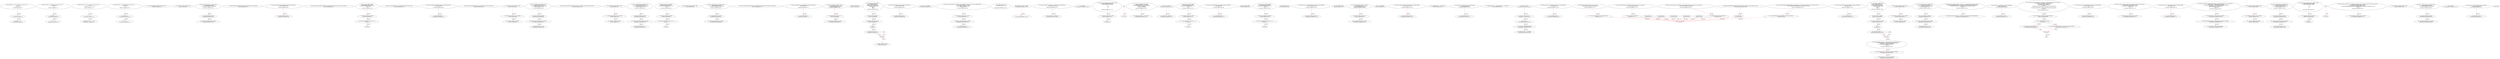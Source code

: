 digraph  {
13 [label="2_ function add(uint a, uint b) internal pure returns (uint c) {	 \n        c = a + b;\n        require(c >= a);\n    }\n13-function_definition-3-6", method="add(uint a,uint b)", type_label=function_definition];
31 [label="3_ c = a + b;\n31-expression_statement-4-4", method="add(uint a,uint b)", type_label=expression_statement];
37 [label="4_ require(c >= a);\n37-expression_statement-5-5", method="add(uint a,uint b)", type_label=expression_statement];
44 [label="6_ function sub(uint a, uint b) internal pure returns (uint c) {	 \n        require(b <= a);\n        c = a - b;\n    }\n44-function_definition-7-10", method="sub(uint a,uint b)", type_label=function_definition];
62 [label="7_ require(b <= a);\n62-expression_statement-8-8", method="sub(uint a,uint b)", type_label=expression_statement];
69 [label="8_ c = a - b;\n69-expression_statement-9-9", method="sub(uint a,uint b)", type_label=expression_statement];
75 [label="10_ function mul(uint a, uint b) internal pure returns (uint c) {	 \n        c = a * b;\n        require(a == 0 || c / a == b);\n    }\n75-function_definition-11-14", method="mul(uint a,uint b)", type_label=function_definition];
93 [label="11_ c = a * b;\n93-expression_statement-12-12", method="mul(uint a,uint b)", type_label=expression_statement];
99 [label="12_ require(a == 0 || c / a == b);\n99-expression_statement-13-13", method="mul(uint a,uint b)", type_label=expression_statement];
112 [label="14_ function div(uint a, uint b) internal pure returns (uint c) {	 \n        require(b > 0);\n        c = a / b;\n    }\n112-function_definition-15-18", method="div(uint a,uint b)", type_label=function_definition];
130 [label="15_ require(b > 0);\n130-expression_statement-16-16", method="div(uint a,uint b)", type_label=expression_statement];
137 [label="16_ c = a / b;\n137-expression_statement-17-17", method="div(uint a,uint b)", type_label=expression_statement];
146 [label="20_ function totalSupply() public view returns (uint);\n146-function_definition-21-21", method="totalSupply()", type_label=function_definition];
154 [label="21_ bool public payedOut_unchk9 = false;\n154-new_variable-22-22", method="", type_label=new_variable];
161 [label="22_ function withdrawLeftOver_unchk9() public {\n        require(payedOut_unchk9);\n        msg.sender.send(address(this).balance);\n    }\n161-function_definition-23-26", method="withdrawLeftOver_unchk9()", type_label=function_definition];
165 [label="23_ require(payedOut_unchk9);\n165-expression_statement-24-24", method="withdrawLeftOver_unchk9()", type_label=expression_statement];
170 [label="24_ msg.sender.send(address(this).balance);\n170-expression_statement-25-25", method="withdrawLeftOver_unchk9()", type_label=expression_statement];
183 [label="26_ function balanceOf(address tokenOwner) public view returns (uint balance);\n183-function_definition-27-27", method="balanceOf(address tokenOwner)", type_label=function_definition];
196 [label="27_ function callnotchecked_unchk25(address payable callee) public {\n    callee.call.value(1 ether);\n  }\n196-function_definition-28-30", method="callnotchecked_unchk25(address payable callee)", type_label=function_definition];
204 [label="28_ callee.call.value(1 ether);\n204-expression_statement-29-29", method="callnotchecked_unchk25(address payable callee)", type_label=expression_statement];
214 [label="30_ function allowance(address tokenOwner, address spender) public view returns (uint remaining);\n214-function_definition-31-31", method="allowance(address tokenOwner,address spender)", type_label=function_definition];
231 [label="31_ function bug_unchk19() public{\naddress payable addr_unchk19;\nif (!addr_unchk19.send (10 ether) || 1==1)\n	{revert();}\n}\n231-function_definition-32-36", method="bug_unchk19()", type_label=function_definition];
235 [label="32_ address payable addr_unchk19;\n235-new_variable-33-33", method="bug_unchk19()", type_label=new_variable];
240 [label="33_ if_!addr_unchk19.send (10 ether) || 1==1\n240-if-34-35", method="bug_unchk19()", type_label=if];
1929 [label="33_ end_if", method="bug_unchk19()", type_label=end_if];
256 [label="36_ function transfer(address to, uint tokens) public returns (bool success);\n256-function_definition-37-37", method="transfer(address to,uint tokens)", type_label=function_definition];
272 [label="37_ function unhandledsend_unchk26(address payable callee) public {\n    callee.send(5 ether);\n  }\n272-function_definition-38-40", method="unhandledsend_unchk26(address payable callee)", type_label=function_definition];
280 [label="38_ callee.send(5 ether);\n280-expression_statement-39-39", method="unhandledsend_unchk26(address payable callee)", type_label=expression_statement];
288 [label="40_ function approve(address spender, uint tokens) public returns (bool success);\n288-function_definition-41-41", method="approve(address spender,uint tokens)", type_label=function_definition];
304 [label="41_ bool public payedOut_unchk20 = false;\n304-new_variable-42-42", method="", type_label=new_variable];
311 [label="42_ address payable public winner_unchk20;\n311-new_variable-43-43", method="", type_label=new_variable];
316 [label="43_ uint public winAmount_unchk20;\n316-new_variable-44-44", method="", type_label=new_variable];
321 [label="44_ function sendToWinner_unchk20() public {\n        require(!payedOut_unchk20);\n        winner_unchk20.send(winAmount_unchk20);\n        payedOut_unchk20 = true;\n    }\n321-function_definition-45-49", method="sendToWinner_unchk20()", type_label=function_definition];
325 [label="45_ require(!payedOut_unchk20);\n325-expression_statement-46-46", method="sendToWinner_unchk20()", type_label=expression_statement];
331 [label="46_ winner_unchk20.send(winAmount_unchk20);\n331-expression_statement-47-47", method="sendToWinner_unchk20()", type_label=expression_statement];
338 [label="47_ payedOut_unchk20 = true;\n338-expression_statement-48-48", method="sendToWinner_unchk20()", type_label=expression_statement];
343 [label="49_ function transferFrom(address from, address to, uint tokens) public returns (bool success);\n343-function_definition-50-50", method="transferFrom(address from,address to,uint tokens)", type_label=function_definition];
363 [label="50_ bool public payedOut_unchk32 = false;\n363-new_variable-51-51", method="", type_label=new_variable];
370 [label="51_ address payable public winner_unchk32;\n370-new_variable-52-52", method="", type_label=new_variable];
375 [label="52_ uint public winAmount_unchk32;\n375-new_variable-53-53", method="", type_label=new_variable];
380 [label="53_ function sendToWinner_unchk32() public {\n        require(!payedOut_unchk32);\n        winner_unchk32.send(winAmount_unchk32);\n        payedOut_unchk32 = true;\n    }\n380-function_definition-54-58", method="sendToWinner_unchk32()", type_label=function_definition];
384 [label="54_ require(!payedOut_unchk32);\n384-expression_statement-55-55", method="sendToWinner_unchk32()", type_label=expression_statement];
390 [label="55_ winner_unchk32.send(winAmount_unchk32);\n390-expression_statement-56-56", method="sendToWinner_unchk32()", type_label=expression_statement];
397 [label="56_ payedOut_unchk32 = true;\n397-expression_statement-57-57", method="sendToWinner_unchk32()", type_label=expression_statement];
402 [label="58_ function bug_unchk31() public{\naddress payable addr_unchk31;\nif (!addr_unchk31.send (10 ether) || 1==1)\n	{revert();}\n}\n402-function_definition-59-63", method="bug_unchk31()", type_label=function_definition];
406 [label="59_ address payable addr_unchk31;\n406-new_variable-60-60", method="bug_unchk31()", type_label=new_variable];
411 [label="60_ if_!addr_unchk31.send (10 ether) || 1==1\n411-if-61-62", method="bug_unchk31()", type_label=if];
2100 [label="60_ end_if", method="bug_unchk31()", type_label=end_if];
441 [label="64_ bool public payedOut_unchk45 = false;\n441-new_variable-65-65", method="", type_label=new_variable];
448 [label="65_ function withdrawLeftOver_unchk45() public {\n        require(payedOut_unchk45);\n        msg.sender.send(address(this).balance);\n    }\n448-function_definition-66-69", method="withdrawLeftOver_unchk45()", type_label=function_definition];
452 [label="66_ require(payedOut_unchk45);\n452-expression_statement-67-67", method="withdrawLeftOver_unchk45()", type_label=expression_statement];
457 [label="67_ msg.sender.send(address(this).balance);\n457-expression_statement-68-68", method="withdrawLeftOver_unchk45()", type_label=expression_statement];
487 [label="72_ function receiveApproval(address from, uint256 tokens, address token, bytes memory data) public;\n487-function_definition-73-73", method="receiveApproval(address from,uint256 tokens,address token,bytes memory data)", type_label=function_definition];
506 [label="73_ function unhandledsend_unchk38(address payable callee) public {\n    callee.send(5 ether);\n  }\n506-function_definition-74-76", method="unhandledsend_unchk38(address payable callee)", type_label=function_definition];
514 [label="74_ callee.send(5 ether);\n514-expression_statement-75-75", method="unhandledsend_unchk38(address payable callee)", type_label=expression_statement];
525 [label="78_ function withdrawBal_unchk41 () public{\n	uint64 Balances_unchk41 = 0;\n	msg.sender.send(Balances_unchk41);}\n525-function_definition-79-81", method="withdrawBal_unchk41()", type_label=function_definition];
529 [label="79_ uint64 Balances_unchk41 = 0;\n529-new_variable-80-80", method="withdrawBal_unchk41()", type_label=new_variable];
535 [label="80_ msg.sender.send(Balances_unchk41);\n535-expression_statement-81-81", method="withdrawBal_unchk41()", type_label=expression_statement];
544 [label="81_ address public owner;\n544-new_variable-82-82", method="", type_label=new_variable];
549 [label="82_ function bug_unchk42() public{\nuint receivers_unchk42;\naddress payable addr_unchk42;\nif (!addr_unchk42.send(42 ether))\n	{receivers_unchk42 +=1;}\nelse\n	{revert();}\n}\n549-function_definition-83-90", method="bug_unchk42()", type_label=function_definition];
553 [label="83_ uint receivers_unchk42;\n553-new_variable-84-84", method="bug_unchk42()", type_label=new_variable];
558 [label="84_ address payable addr_unchk42;\n558-new_variable-85-85", method="bug_unchk42()", type_label=new_variable];
563 [label="85_ if\n563-if-86-89", method="bug_unchk42()", type_label=if];
2252 [label="85_ end_if", method="bug_unchk42()", type_label=end_if];
573 [label="86_ receivers_unchk42 +=1;\n573-expression_statement-87-87", method="bug_unchk42()", type_label=expression_statement];
580 [label="90_ address public newOwner;\n580-new_variable-91-91", method="", type_label=new_variable];
585 [label="91_ function callnotchecked_unchk13(address callee) public {\n    callee.call.value(1 ether);\n  }\n585-function_definition-92-94", method="callnotchecked_unchk13(address callee)", type_label=function_definition];
593 [label="92_ callee.call.value(1 ether);\n593-expression_statement-93-93", method="callnotchecked_unchk13(address callee)", type_label=expression_statement];
615 [label="96_ owner = msg.sender;\n615-expression_statement-97-97", method="", type_label=expression_statement];
621 [label="98_ function cash_unchk46(uint roundIndex, uint subpotIndex, address payable winner_unchk46) public{\n        uint64 subpot_unchk46 = 3 ether;\n        winner_unchk46.send(subpot_unchk46);   \n        subpot_unchk46= 0;\n}\n621-function_definition-99-103", method="cash_unchk46(uint roundIndex,uint subpotIndex,address payable winner_unchk46)", type_label=function_definition];
637 [label="99_ uint64 subpot_unchk46 = 3 ether;\n637-new_variable-100-100", method="cash_unchk46(uint roundIndex,uint subpotIndex,address payable winner_unchk46)", type_label=new_variable];
644 [label="100_ winner_unchk46.send(subpot_unchk46);\n644-expression_statement-101-101", method="cash_unchk46(uint roundIndex,uint subpotIndex,address payable winner_unchk46)", type_label=expression_statement];
651 [label="101_ subpot_unchk46= 0;\n651-expression_statement-102-102", method="cash_unchk46(uint roundIndex,uint subpotIndex,address payable winner_unchk46)", type_label=expression_statement];
655 [label="103_ modifier onlyOwner {\n        require(msg.sender == owner);\n        _;\n    }\n655-expression_statement-104-107", method="", type_label=expression_statement];
658 [label="104_ require(msg.sender == owner);\n658-expression_statement-105-105", method="", type_label=expression_statement];
667 [label="105_ _;\n667-expression_statement-106-106", method="", type_label=expression_statement];
669 [label="107_ function transferOwnership(address _newOwner) public onlyOwner {\n        newOwner = _newOwner;\n    }\n669-function_definition-108-110", method="transferOwnership(address _newOwner)", type_label=function_definition];
676 [label="107_ onlyOwner\n676-expression_statement-108-108", method="transferOwnership(address _newOwner)", type_label=expression_statement];
679 [label="108_ newOwner = _newOwner;\n679-expression_statement-109-109", method="transferOwnership(address _newOwner)", type_label=expression_statement];
683 [label="110_ function UncheckedExternalCall_unchk4 () public\n{  address payable addr_unchk4;\n   if (! addr_unchk4.send (42 ether))  \n      { \n      }\n	else\n      { \n      }\n}\n683-function_definition-111-119", method="UncheckedExternalCall_unchk4()", type_label=function_definition];
687 [label="111_ address payable addr_unchk4;\n687-new_variable-112-112", method="UncheckedExternalCall_unchk4()", type_label=new_variable];
692 [label="112_ if\n692-if-113-118", method="UncheckedExternalCall_unchk4()", type_label=if];
2381 [label="112_ end_if", method="UncheckedExternalCall_unchk4()", type_label=end_if];
703 [label="119_ function acceptOwnership() public {\n        require(msg.sender == newOwner);\n        emit OwnershipTransferred(owner, newOwner);	 \n        owner = newOwner;\n        newOwner = address(0);\n    }\n703-function_definition-120-125", method="acceptOwnership()", type_label=function_definition];
707 [label="120_ require(msg.sender == newOwner);\n707-expression_statement-121-121", method="acceptOwnership()", type_label=expression_statement];
722 [label="122_ owner = newOwner;\n722-expression_statement-123-123", method="acceptOwnership()", type_label=expression_statement];
726 [label="123_ newOwner = address(0);\n726-expression_statement-124-124", method="acceptOwnership()", type_label=expression_statement];
732 [label="125_ function bug_unchk7() public{\naddress payable addr_unchk7;\nif (!addr_unchk7.send (10 ether) || 1==1)\n	{revert();}\n}\n732-function_definition-126-130", method="bug_unchk7()", type_label=function_definition];
736 [label="126_ address payable addr_unchk7;\n736-new_variable-127-127", method="bug_unchk7()", type_label=new_variable];
741 [label="127_ if_!addr_unchk7.send (10 ether) || 1==1\n741-if-128-129", method="bug_unchk7()", type_label=if];
2430 [label="127_ end_if", method="bug_unchk7()", type_label=end_if];
771 [label="133_ function unhandledsend_unchk2(address payable callee) public {\n    callee.send(5 ether);\n  }\n771-function_definition-134-136", method="unhandledsend_unchk2(address payable callee)", type_label=function_definition];
779 [label="134_ callee.send(5 ether);\n779-expression_statement-135-135", method="unhandledsend_unchk2(address payable callee)", type_label=expression_statement];
787 [label="136_ string public symbol;\n787-new_variable-137-137", method="", type_label=new_variable];
792 [label="137_ function bug_unchk43() public{\naddress payable addr_unchk43;\nif (!addr_unchk43.send (10 ether) || 1==1)\n	{revert();}\n}\n792-function_definition-138-142", method="bug_unchk43()", type_label=function_definition];
796 [label="138_ address payable addr_unchk43;\n796-new_variable-139-139", method="bug_unchk43()", type_label=new_variable];
801 [label="139_ if_!addr_unchk43.send (10 ether) || 1==1\n801-if-140-141", method="bug_unchk43()", type_label=if];
2490 [label="139_ end_if", method="bug_unchk43()", type_label=end_if];
817 [label="142_ string public  name;\n817-new_variable-143-143", method="", type_label=new_variable];
822 [label="143_ function my_func_uncheck48(address payable dst) public payable{\n        dst.call.value(msg.value)(\"\");\n    }\n822-function_definition-144-146", method="my_func_uncheck48(address payable dst)", type_label=function_definition];
831 [label="144_ dst.call.value(msg.value)(\"\");\n831-expression_statement-145-145", method="my_func_uncheck48(address payable dst)", type_label=expression_statement];
846 [label="146_ uint8 public decimals;\n846-new_variable-147-147", method="", type_label=new_variable];
851 [label="147_ function withdrawBal_unchk17 () public{\n	uint64 Balances_unchk17 = 0;\n	msg.sender.send(Balances_unchk17);}\n851-function_definition-148-150", method="withdrawBal_unchk17()", type_label=function_definition];
855 [label="148_ uint64 Balances_unchk17 = 0;\n855-new_variable-149-149", method="withdrawBal_unchk17()", type_label=new_variable];
861 [label="149_ msg.sender.send(Balances_unchk17);\n861-expression_statement-150-150", method="withdrawBal_unchk17()", type_label=expression_statement];
870 [label="150_ uint _totalSupply;\n870-new_variable-151-151", method="", type_label=new_variable];
874 [label="151_ function callnotchecked_unchk37(address payable callee) public {\n    callee.call.value(1 ether);\n  }\n874-function_definition-152-154", method="callnotchecked_unchk37(address payable callee)", type_label=function_definition];
882 [label="152_ callee.call.value(1 ether);\n882-expression_statement-153-153", method="callnotchecked_unchk37(address payable callee)", type_label=expression_statement];
892 [label="154_ mapping(address => uint) balances;\n892-new_variable-155-155", method="", type_label=new_variable];
898 [label="155_ function bug_unchk3(address payable addr) public\n      {addr.send (42 ether); }\n898-function_definition-156-157", method="bug_unchk3(address payable addr)", type_label=function_definition];
906 [label="156_ addr.send (42 ether);\n906-expression_statement-157-157", method="bug_unchk3(address payable addr)", type_label=expression_statement];
914 [label="157_ mapping(address => mapping(address => uint)) allowed;\n914-new_variable-158-158", method="", type_label=new_variable];
924 [label="159_ symbol = \"XQC\";\n924-expression_statement-160-160", method="", type_label=expression_statement];
929 [label="160_ name = \"Quras Token\";\n929-expression_statement-161-161", method="", type_label=expression_statement];
934 [label="161_ decimals = 8;\n934-expression_statement-162-162", method="", type_label=expression_statement];
938 [label="162_ _totalSupply = 88888888800000000;\n938-expression_statement-163-163", method="", type_label=expression_statement];
942 [label="163_ balances[owner] = _totalSupply;\n942-expression_statement-164-164", method="", type_label=expression_statement];
958 [label="166_ function my_func_unchk23(address payable dst) public payable{\n        dst.send(msg.value);\n    }\n958-function_definition-167-169", method="my_func_unchk23(address payable dst)", type_label=function_definition];
967 [label="167_ dst.send(msg.value);\n967-expression_statement-168-168", method="my_func_unchk23(address payable dst)", type_label=expression_statement];
976 [label="169_ function totalSupply() public view returns (uint) {		 \n        return _totalSupply.sub(balances[address(0)]);\n    }\n976-function_definition-170-172", method="totalSupply()", type_label=function_definition];
985 [label="170_ return _totalSupply.sub(balances[address(0)]);\n985-return-171-171", method="totalSupply()", type_label=return];
996 [label="172_ function unhandledsend_unchk14(address payable callee) public {\n    callee.send(5 ether);\n  }\n996-function_definition-173-175", method="unhandledsend_unchk14(address payable callee)", type_label=function_definition];
1004 [label="173_ callee.send(5 ether);\n1004-expression_statement-174-174", method="unhandledsend_unchk14(address payable callee)", type_label=expression_statement];
1012 [label="175_ function balanceOf(address tokenOwner) public view returns (uint balance) {		 \n        return balances[tokenOwner];\n    }\n1012-function_definition-176-178", method="balanceOf(address tokenOwner)", type_label=function_definition];
1026 [label="176_ return balances[tokenOwner];\n1026-return-177-177", method="balanceOf(address tokenOwner)", type_label=return];
1030 [label="178_ function bug_unchk30() public{\nuint receivers_unchk30;\naddress payable addr_unchk30;\nif (!addr_unchk30.send(42 ether))\n	{receivers_unchk30 +=1;}\nelse\n	{revert();}\n}\n1030-function_definition-179-186", method="bug_unchk30()", type_label=function_definition];
1034 [label="179_ uint receivers_unchk30;\n1034-new_variable-180-180", method="bug_unchk30()", type_label=new_variable];
1039 [label="180_ address payable addr_unchk30;\n1039-new_variable-181-181", method="bug_unchk30()", type_label=new_variable];
1044 [label="181_ if\n1044-if-182-185", method="bug_unchk30()", type_label=if];
2733 [label="181_ end_if", method="bug_unchk30()", type_label=end_if];
1054 [label="182_ receivers_unchk30 +=1;\n1054-expression_statement-183-183", method="bug_unchk30()", type_label=expression_statement];
1061 [label="186_ function transfer(address to, uint tokens) public returns (bool success) {\n        balances[msg.sender] = balances[msg.sender].sub(tokens);\n        balances[to] = balances[to].add(tokens);\n        emit Transfer(msg.sender, to, tokens);		 \n        return true;\n    }\n1061-function_definition-187-192", method="transfer(address to,uint tokens)", type_label=function_definition];
1078 [label="187_ balances[msg.sender] = balances[msg.sender].sub(tokens);\n1078-expression_statement-188-188", method="transfer(address to,uint tokens)", type_label=expression_statement];
1095 [label="188_ balances[to] = balances[to].add(tokens);\n1095-expression_statement-189-189", method="transfer(address to,uint tokens)", type_label=expression_statement];
1118 [label="190_ return true;\n1118-return-191-191", method="transfer(address to,uint tokens)", type_label=return];
1121 [label="192_ bool public payedOut_unchk8 = false;\n1121-new_variable-193-193", method="", type_label=new_variable];
1128 [label="193_ address payable public winner_unchk8;\n1128-new_variable-194-194", method="", type_label=new_variable];
1133 [label="194_ uint public winAmount_unchk8;\n1133-new_variable-195-195", method="", type_label=new_variable];
1138 [label="195_ function sendToWinner_unchk8() public {\n        require(!payedOut_unchk8);\n        winner_unchk8.send(winAmount_unchk8);\n        payedOut_unchk8 = true;\n    }\n1138-function_definition-196-200", method="sendToWinner_unchk8()", type_label=function_definition];
1142 [label="196_ require(!payedOut_unchk8);\n1142-expression_statement-197-197", method="sendToWinner_unchk8()", type_label=expression_statement];
1148 [label="197_ winner_unchk8.send(winAmount_unchk8);\n1148-expression_statement-198-198", method="sendToWinner_unchk8()", type_label=expression_statement];
1155 [label="198_ payedOut_unchk8 = true;\n1155-expression_statement-199-199", method="sendToWinner_unchk8()", type_label=expression_statement];
1160 [label="200_ function increaseApproval(address _spender, uint _addedValue) public returns (bool) {\n        allowed[msg.sender][_spender] = allowed[msg.sender][_spender].add(_addedValue);\n        emit Approval(msg.sender, _spender, allowed[msg.sender][_spender]);\n        return true;\n    }\n1160-function_definition-201-205", method="increaseApproval(address _spender,uint _addedValue)", type_label=function_definition];
1176 [label="201_ allowed[msg.sender][_spender] = allowed[msg.sender][_spender].add(_addedValue);\n1176-expression_statement-202-202", method="increaseApproval(address _spender,uint _addedValue)", type_label=expression_statement];
1213 [label="203_ return true;\n1213-return-204-204", method="increaseApproval(address _spender,uint _addedValue)", type_label=return];
1216 [label="205_ function bug_unchk39(address payable addr) public\n      {addr.send (4 ether); }\n1216-function_definition-206-207", method="bug_unchk39(address payable addr)", type_label=function_definition];
1224 [label="206_ addr.send (4 ether);\n1224-expression_statement-207-207", method="bug_unchk39(address payable addr)", type_label=expression_statement];
1232 [label="207_ function decreaseApproval(address _spender, uint _subtractedValue) public returns (bool) {\n        uint oldValue = allowed[msg.sender][_spender];\n        if (_subtractedValue > oldValue) {\n            allowed[msg.sender][_spender] = 0;\n        } else {\n            allowed[msg.sender][_spender] = oldValue.sub(_subtractedValue);\n        }\n        emit Approval(msg.sender, _spender, allowed[msg.sender][_spender]);\n        return true;\n    }\n1232-function_definition-208-217", method="decreaseApproval(address _spender,uint _subtractedValue)", type_label=function_definition];
1248 [label="208_ uint oldValue = allowed[msg.sender][_spender];\n1248-new_variable-209-209", method="decreaseApproval(address _spender,uint _subtractedValue)", type_label=new_variable];
1260 [label="209_ if__subtractedValue > oldValue\n1260-if-210-214", method="decreaseApproval(address _spender,uint _subtractedValue)", type_label=if];
2949 [label="209_ end_if", method="decreaseApproval(address _spender,uint _subtractedValue)", type_label=end_if];
1265 [label="210_ allowed[msg.sender][_spender] = 0;\n1265-expression_statement-211-211", method="decreaseApproval(address _spender,uint _subtractedValue)", type_label=expression_statement];
1276 [label="212_ allowed[msg.sender][_spender] = oldValue.sub(_subtractedValue);\n1276-expression_statement-213-213", method="decreaseApproval(address _spender,uint _subtractedValue)", type_label=expression_statement];
1307 [label="215_ return true;\n1307-return-216-216", method="decreaseApproval(address _spender,uint _subtractedValue)", type_label=return];
1310 [label="217_ function my_func_uncheck36(address payable dst) public payable{\n        dst.call.value(msg.value)(\"\");\n    }\n1310-function_definition-218-220", method="my_func_uncheck36(address payable dst)", type_label=function_definition];
1319 [label="218_ dst.call.value(msg.value)(\"\");\n1319-expression_statement-219-219", method="my_func_uncheck36(address payable dst)", type_label=expression_statement];
1334 [label="220_ function approve(address spender, uint tokens) public returns (bool success) {\n        allowed[msg.sender][spender] = tokens;\n        emit Approval(msg.sender, spender, tokens);		 \n        return true;\n    }\n1334-function_definition-221-225", method="approve(address spender,uint tokens)", type_label=function_definition];
1351 [label="221_ allowed[msg.sender][spender] = tokens;\n1351-expression_statement-222-222", method="approve(address spender,uint tokens)", type_label=expression_statement];
1371 [label="223_ return true;\n1371-return-224-224", method="approve(address spender,uint tokens)", type_label=return];
1374 [label="225_ function my_func_unchk35(address payable dst) public payable{\n        dst.send(msg.value);\n    }\n1374-function_definition-226-228", method="my_func_unchk35(address payable dst)", type_label=function_definition];
1383 [label="226_ dst.send(msg.value);\n1383-expression_statement-227-227", method="my_func_unchk35(address payable dst)", type_label=expression_statement];
1392 [label="228_ function transferFrom(address from, address to, uint tokens) public returns (bool success) {\n        balances[from] = balances[from].sub(tokens);\n        allowed[from][msg.sender] = allowed[from][msg.sender].sub(tokens);\n        balances[to] = balances[to].add(tokens);\n        emit Transfer(from, to, tokens);		 \n        return true;\n    }\n1392-function_definition-229-235", method="transferFrom(address from,address to,uint tokens)", type_label=function_definition];
1413 [label="229_ balances[from] = balances[from].sub(tokens);\n1413-expression_statement-230-230", method="transferFrom(address from,address to,uint tokens)", type_label=expression_statement];
1426 [label="230_ allowed[from][msg.sender] = allowed[from][msg.sender].sub(tokens);\n1426-expression_statement-231-231", method="transferFrom(address from,address to,uint tokens)", type_label=expression_statement];
1447 [label="231_ balances[to] = balances[to].add(tokens);\n1447-expression_statement-232-232", method="transferFrom(address from,address to,uint tokens)", type_label=expression_statement];
1468 [label="233_ return true;\n1468-return-234-234", method="transferFrom(address from,address to,uint tokens)", type_label=return];
1471 [label="235_ bool public payedOut_unchk44 = false;\n1471-new_variable-236-236", method="", type_label=new_variable];
1478 [label="236_ address payable public winner_unchk44;\n1478-new_variable-237-237", method="", type_label=new_variable];
1483 [label="237_ uint public winAmount_unchk44;\n1483-new_variable-238-238", method="", type_label=new_variable];
1488 [label="238_ function sendToWinner_unchk44() public {\n        require(!payedOut_unchk44);\n        winner_unchk44.send(winAmount_unchk44);\n        payedOut_unchk44 = true;\n    }\n1488-function_definition-239-243", method="sendToWinner_unchk44()", type_label=function_definition];
1492 [label="239_ require(!payedOut_unchk44);\n1492-expression_statement-240-240", method="sendToWinner_unchk44()", type_label=expression_statement];
1498 [label="240_ winner_unchk44.send(winAmount_unchk44);\n1498-expression_statement-241-241", method="sendToWinner_unchk44()", type_label=expression_statement];
1505 [label="241_ payedOut_unchk44 = true;\n1505-expression_statement-242-242", method="sendToWinner_unchk44()", type_label=expression_statement];
1510 [label="243_ function allowance(address tokenOwner, address spender) public view returns (uint remaining) {		 \n        return allowed[tokenOwner][spender];\n    }\n1510-function_definition-244-246", method="allowance(address tokenOwner,address spender)", type_label=function_definition];
1528 [label="244_ return allowed[tokenOwner][spender];\n1528-return-245-245", method="allowance(address tokenOwner,address spender)", type_label=return];
1534 [label="246_ function UncheckedExternalCall_unchk40 () public\n{  address payable addr_unchk40;\n   if (! addr_unchk40.send (2 ether))  \n      { \n      }\n	else\n      { \n      }\n}\n1534-function_definition-247-255", method="UncheckedExternalCall_unchk40()", type_label=function_definition];
1538 [label="247_ address payable addr_unchk40;\n1538-new_variable-248-248", method="UncheckedExternalCall_unchk40()", type_label=new_variable];
1543 [label="248_ if\n1543-if-249-254", method="UncheckedExternalCall_unchk40()", type_label=if];
3232 [label="248_ end_if", method="UncheckedExternalCall_unchk40()", type_label=end_if];
1554 [label="255_ function approveAndCall(address spender, uint tokens, bytes memory data) public returns (bool success) {\n        allowed[msg.sender][spender] = tokens;\n        emit Approval(msg.sender, spender, tokens);		 \n        ApproveAndCallFallBack(spender).receiveApproval(msg.sender, tokens, address(this), data);\n        return true;\n    }\n1554-function_definition-256-261", method="approveAndCall(address spender,uint tokens,bytes memory data)", type_label=function_definition];
1575 [label="256_ allowed[msg.sender][spender] = tokens;\n1575-expression_statement-257-257", method="approveAndCall(address spender,uint tokens,bytes memory data)", type_label=expression_statement];
1595 [label="258_ ApproveAndCallFallBack(spender).receiveApproval(msg.sender, tokens, address(this), data);\n1595-expression_statement-259-259", method="approveAndCall(address spender,uint tokens,bytes memory data)", type_label=expression_statement];
1615 [label="259_ return true;\n1615-return-260-260", method="approveAndCall(address spender,uint tokens,bytes memory data)", type_label=return];
1618 [label="261_ bool public payedOut_unchk33 = false;\n1618-new_variable-262-262", method="", type_label=new_variable];
1625 [label="262_ function withdrawLeftOver_unchk33() public {\n        require(payedOut_unchk33);\n        msg.sender.send(address(this).balance);\n    }\n1625-function_definition-263-266", method="withdrawLeftOver_unchk33()", type_label=function_definition];
1629 [label="263_ require(payedOut_unchk33);\n1629-expression_statement-264-264", method="withdrawLeftOver_unchk33()", type_label=expression_statement];
1634 [label="264_ msg.sender.send(address(this).balance);\n1634-expression_statement-265-265", method="withdrawLeftOver_unchk33()", type_label=expression_statement];
1647 [label="266_ function transferAnyERC20Token(address tokenAddress, uint tokens) public onlyOwner returns (bool success) {\n        return ERC20Interface(tokenAddress).transfer(owner, tokens);\n    }\n1647-function_definition-267-269", method="transferAnyERC20Token(address tokenAddress,uint tokens)", type_label=function_definition];
1658 [label="266_ onlyOwner\n1658-expression_statement-267-267", method="transferAnyERC20Token(address tokenAddress,uint tokens)", type_label=expression_statement];
1666 [label="267_ return ERC20Interface(tokenAddress).transfer(owner, tokens);\n1666-return-268-268", method="transferAnyERC20Token(address tokenAddress,uint tokens)", type_label=return];
1678 [label="269_ function bug_unchk27(address payable addr) public\n      {addr.send (42 ether); }\n1678-function_definition-270-271", method="bug_unchk27(address payable addr)", type_label=function_definition];
1686 [label="270_ addr.send (42 ether);\n1686-expression_statement-271-271", method="bug_unchk27(address payable addr)", type_label=expression_statement];
1 [label="0_ start_node", method="", type_label=start];
2 [label="0_ exit_node", method="", type_label=exit];
578;
702;
1059;
1291;
1553;
13 -> 31  [color=red, controlflow_type=next_line, edge_type=CFG_edge, key=0, label=next_line];
31 -> 37  [color=red, controlflow_type=next_line, edge_type=CFG_edge, key=0, label=next_line];
44 -> 62  [color=red, controlflow_type=next_line, edge_type=CFG_edge, key=0, label=next_line];
62 -> 69  [color=red, controlflow_type=next_line, edge_type=CFG_edge, key=0, label=next_line];
75 -> 93  [color=red, controlflow_type=next_line, edge_type=CFG_edge, key=0, label=next_line];
93 -> 99  [color=red, controlflow_type=next_line, edge_type=CFG_edge, key=0, label=next_line];
112 -> 130  [color=red, controlflow_type=next_line, edge_type=CFG_edge, key=0, label=next_line];
130 -> 137  [color=red, controlflow_type=next_line, edge_type=CFG_edge, key=0, label=next_line];
161 -> 165  [color=red, controlflow_type=next_line, edge_type=CFG_edge, key=0, label=next_line];
165 -> 170  [color=red, controlflow_type=next_line, edge_type=CFG_edge, key=0, label=next_line];
196 -> 204  [color=red, controlflow_type=next_line, edge_type=CFG_edge, key=0, label=next_line];
231 -> 235  [color=red, controlflow_type=next_line, edge_type=CFG_edge, key=0, label=next_line];
235 -> 240  [color=red, controlflow_type=next_line, edge_type=CFG_edge, key=0, label=next_line];
240 -> 1929  [color=red, controlflow_type=neg_next, edge_type=CFG_edge, key=0, label=neg_next];
272 -> 280  [color=red, controlflow_type=next_line, edge_type=CFG_edge, key=0, label=next_line];
304 -> 311  [color=red, controlflow_type=next_line, edge_type=CFG_edge, key=0, label=next_line];
311 -> 316  [color=red, controlflow_type=next_line, edge_type=CFG_edge, key=0, label=next_line];
321 -> 325  [color=red, controlflow_type=next_line, edge_type=CFG_edge, key=0, label=next_line];
325 -> 331  [color=red, controlflow_type=next_line, edge_type=CFG_edge, key=0, label=next_line];
331 -> 338  [color=red, controlflow_type=next_line, edge_type=CFG_edge, key=0, label=next_line];
363 -> 370  [color=red, controlflow_type=next_line, edge_type=CFG_edge, key=0, label=next_line];
370 -> 375  [color=red, controlflow_type=next_line, edge_type=CFG_edge, key=0, label=next_line];
380 -> 384  [color=red, controlflow_type=next_line, edge_type=CFG_edge, key=0, label=next_line];
384 -> 390  [color=red, controlflow_type=next_line, edge_type=CFG_edge, key=0, label=next_line];
390 -> 397  [color=red, controlflow_type=next_line, edge_type=CFG_edge, key=0, label=next_line];
402 -> 406  [color=red, controlflow_type=next_line, edge_type=CFG_edge, key=0, label=next_line];
406 -> 411  [color=red, controlflow_type=next_line, edge_type=CFG_edge, key=0, label=next_line];
411 -> 2100  [color=red, controlflow_type=neg_next, edge_type=CFG_edge, key=0, label=neg_next];
448 -> 452  [color=red, controlflow_type=next_line, edge_type=CFG_edge, key=0, label=next_line];
452 -> 457  [color=red, controlflow_type=next_line, edge_type=CFG_edge, key=0, label=next_line];
506 -> 514  [color=red, controlflow_type=next_line, edge_type=CFG_edge, key=0, label=next_line];
525 -> 529  [color=red, controlflow_type=next_line, edge_type=CFG_edge, key=0, label=next_line];
529 -> 535  [color=red, controlflow_type=next_line, edge_type=CFG_edge, key=0, label=next_line];
549 -> 553  [color=red, controlflow_type=next_line, edge_type=CFG_edge, key=0, label=next_line];
553 -> 558  [color=red, controlflow_type=next_line, edge_type=CFG_edge, key=0, label=next_line];
558 -> 563  [color=red, controlflow_type=next_line, edge_type=CFG_edge, key=0, label=next_line];
563 -> 573  [color=red, controlflow_type=pos_next, edge_type=CFG_edge, key=0, label=pos_next];
2252 -> 580  [color=red, controlflow_type=next_line, edge_type=CFG_edge, key=0, label=next_line];
573 -> 2252  [color=red, controlflow_type=end_if, edge_type=CFG_edge, key=0, label=end_if];
585 -> 593  [color=red, controlflow_type=next_line, edge_type=CFG_edge, key=0, label=next_line];
621 -> 637  [color=red, controlflow_type=next_line, edge_type=CFG_edge, key=0, label=next_line];
637 -> 644  [color=red, controlflow_type=next_line, edge_type=CFG_edge, key=0, label=next_line];
644 -> 651  [color=red, controlflow_type=next_line, edge_type=CFG_edge, key=0, label=next_line];
658 -> 667  [color=red, controlflow_type=next_line, edge_type=CFG_edge, key=0, label=next_line];
669 -> 679  [color=red, controlflow_type=next_line, edge_type=CFG_edge, key=0, label=next_line];
683 -> 687  [color=red, controlflow_type=next_line, edge_type=CFG_edge, key=0, label=next_line];
687 -> 692  [color=red, controlflow_type=next_line, edge_type=CFG_edge, key=0, label=next_line];
703 -> 707  [color=red, controlflow_type=next_line, edge_type=CFG_edge, key=0, label=next_line];
722 -> 726  [color=red, controlflow_type=next_line, edge_type=CFG_edge, key=0, label=next_line];
732 -> 736  [color=red, controlflow_type=next_line, edge_type=CFG_edge, key=0, label=next_line];
736 -> 741  [color=red, controlflow_type=next_line, edge_type=CFG_edge, key=0, label=next_line];
741 -> 2430  [color=red, controlflow_type=neg_next, edge_type=CFG_edge, key=0, label=neg_next];
771 -> 779  [color=red, controlflow_type=next_line, edge_type=CFG_edge, key=0, label=next_line];
792 -> 796  [color=red, controlflow_type=next_line, edge_type=CFG_edge, key=0, label=next_line];
796 -> 801  [color=red, controlflow_type=next_line, edge_type=CFG_edge, key=0, label=next_line];
801 -> 2490  [color=red, controlflow_type=neg_next, edge_type=CFG_edge, key=0, label=neg_next];
822 -> 831  [color=red, controlflow_type=next_line, edge_type=CFG_edge, key=0, label=next_line];
851 -> 855  [color=red, controlflow_type=next_line, edge_type=CFG_edge, key=0, label=next_line];
855 -> 861  [color=red, controlflow_type=next_line, edge_type=CFG_edge, key=0, label=next_line];
874 -> 882  [color=red, controlflow_type=next_line, edge_type=CFG_edge, key=0, label=next_line];
898 -> 906  [color=red, controlflow_type=next_line, edge_type=CFG_edge, key=0, label=next_line];
924 -> 929  [color=red, controlflow_type=next_line, edge_type=CFG_edge, key=0, label=next_line];
929 -> 934  [color=red, controlflow_type=next_line, edge_type=CFG_edge, key=0, label=next_line];
934 -> 938  [color=red, controlflow_type=next_line, edge_type=CFG_edge, key=0, label=next_line];
938 -> 942  [color=red, controlflow_type=next_line, edge_type=CFG_edge, key=0, label=next_line];
958 -> 967  [color=red, controlflow_type=next_line, edge_type=CFG_edge, key=0, label=next_line];
976 -> 985  [color=red, controlflow_type=next_line, edge_type=CFG_edge, key=0, label=next_line];
985 -> 2  [color=red, controlflow_type=return_exit, edge_type=CFG_edge, key=0, label=return_exit];
996 -> 1004  [color=red, controlflow_type=next_line, edge_type=CFG_edge, key=0, label=next_line];
1012 -> 1026  [color=red, controlflow_type=next_line, edge_type=CFG_edge, key=0, label=next_line];
1026 -> 2  [color=red, controlflow_type=return_exit, edge_type=CFG_edge, key=0, label=return_exit];
1030 -> 1034  [color=red, controlflow_type=next_line, edge_type=CFG_edge, key=0, label=next_line];
1034 -> 1039  [color=red, controlflow_type=next_line, edge_type=CFG_edge, key=0, label=next_line];
1039 -> 1044  [color=red, controlflow_type=next_line, edge_type=CFG_edge, key=0, label=next_line];
1044 -> 1054  [color=red, controlflow_type=pos_next, edge_type=CFG_edge, key=0, label=pos_next];
2733 -> 1061  [color=red, controlflow_type=next_line, edge_type=CFG_edge, key=0, label=next_line];
1054 -> 2733  [color=red, controlflow_type=end_if, edge_type=CFG_edge, key=0, label=end_if];
1061 -> 1078  [color=red, controlflow_type=next_line, edge_type=CFG_edge, key=0, label=next_line];
1078 -> 1095  [color=red, controlflow_type=next_line, edge_type=CFG_edge, key=0, label=next_line];
1118 -> 2  [color=red, controlflow_type=return_exit, edge_type=CFG_edge, key=0, label=return_exit];
1121 -> 1128  [color=red, controlflow_type=next_line, edge_type=CFG_edge, key=0, label=next_line];
1128 -> 1133  [color=red, controlflow_type=next_line, edge_type=CFG_edge, key=0, label=next_line];
1138 -> 1142  [color=red, controlflow_type=next_line, edge_type=CFG_edge, key=0, label=next_line];
1142 -> 1148  [color=red, controlflow_type=next_line, edge_type=CFG_edge, key=0, label=next_line];
1148 -> 1155  [color=red, controlflow_type=next_line, edge_type=CFG_edge, key=0, label=next_line];
1160 -> 1176  [color=red, controlflow_type=next_line, edge_type=CFG_edge, key=0, label=next_line];
1213 -> 2  [color=red, controlflow_type=return_exit, edge_type=CFG_edge, key=0, label=return_exit];
1216 -> 1224  [color=red, controlflow_type=next_line, edge_type=CFG_edge, key=0, label=next_line];
1232 -> 1248  [color=red, controlflow_type=next_line, edge_type=CFG_edge, key=0, label=next_line];
1248 -> 1260  [color=red, controlflow_type=next_line, edge_type=CFG_edge, key=0, label=next_line];
1260 -> 1265  [color=red, controlflow_type=pos_next, edge_type=CFG_edge, key=0, label=pos_next];
1260 -> 1276  [color=red, controlflow_type=neg_next, edge_type=CFG_edge, key=0, label=neg_next];
2949 -> 1291  [color=red, controlflow_type=next_line, edge_type=CFG_edge, key=0, label=next_line];
1265 -> 2949  [color=red, controlflow_type=end_if, edge_type=CFG_edge, key=0, label=end_if];
1276 -> 2949  [color=red, controlflow_type=end_if, edge_type=CFG_edge, key=0, label=end_if];
1307 -> 2  [color=red, controlflow_type=return_exit, edge_type=CFG_edge, key=0, label=return_exit];
1310 -> 1319  [color=red, controlflow_type=next_line, edge_type=CFG_edge, key=0, label=next_line];
1334 -> 1351  [color=red, controlflow_type=next_line, edge_type=CFG_edge, key=0, label=next_line];
1371 -> 2  [color=red, controlflow_type=return_exit, edge_type=CFG_edge, key=0, label=return_exit];
1374 -> 1383  [color=red, controlflow_type=next_line, edge_type=CFG_edge, key=0, label=next_line];
1392 -> 1413  [color=red, controlflow_type=next_line, edge_type=CFG_edge, key=0, label=next_line];
1413 -> 1426  [color=red, controlflow_type=next_line, edge_type=CFG_edge, key=0, label=next_line];
1426 -> 1447  [color=red, controlflow_type=next_line, edge_type=CFG_edge, key=0, label=next_line];
1468 -> 2  [color=red, controlflow_type=return_exit, edge_type=CFG_edge, key=0, label=return_exit];
1471 -> 1478  [color=red, controlflow_type=next_line, edge_type=CFG_edge, key=0, label=next_line];
1478 -> 1483  [color=red, controlflow_type=next_line, edge_type=CFG_edge, key=0, label=next_line];
1488 -> 1492  [color=red, controlflow_type=next_line, edge_type=CFG_edge, key=0, label=next_line];
1492 -> 1498  [color=red, controlflow_type=next_line, edge_type=CFG_edge, key=0, label=next_line];
1498 -> 1505  [color=red, controlflow_type=next_line, edge_type=CFG_edge, key=0, label=next_line];
1510 -> 1528  [color=red, controlflow_type=next_line, edge_type=CFG_edge, key=0, label=next_line];
1528 -> 2  [color=red, controlflow_type=return_exit, edge_type=CFG_edge, key=0, label=return_exit];
1534 -> 1538  [color=red, controlflow_type=next_line, edge_type=CFG_edge, key=0, label=next_line];
1538 -> 1543  [color=red, controlflow_type=next_line, edge_type=CFG_edge, key=0, label=next_line];
1554 -> 1575  [color=red, controlflow_type=next_line, edge_type=CFG_edge, key=0, label=next_line];
1595 -> 1615  [color=red, controlflow_type=next_line, edge_type=CFG_edge, key=0, label=next_line];
1615 -> 2  [color=red, controlflow_type=return_exit, edge_type=CFG_edge, key=0, label=return_exit];
1625 -> 1629  [color=red, controlflow_type=next_line, edge_type=CFG_edge, key=0, label=next_line];
1629 -> 1634  [color=red, controlflow_type=next_line, edge_type=CFG_edge, key=0, label=next_line];
1647 -> 1666  [color=red, controlflow_type=next_line, edge_type=CFG_edge, key=0, label=next_line];
1666 -> 2  [color=red, controlflow_type=return_exit, edge_type=CFG_edge, key=0, label=return_exit];
1678 -> 1686  [color=red, controlflow_type=next_line, edge_type=CFG_edge, key=0, label=next_line];
578 -> 2252  [color=red, controlflow_type=end_if, edge_type=CFG_edge, key=0, label=end_if];
702 -> 2381  [color=red, controlflow_type=end_if, edge_type=CFG_edge, key=0, label=end_if];
1059 -> 2733  [color=red, controlflow_type=end_if, edge_type=CFG_edge, key=0, label=end_if];
1553 -> 3232  [color=red, controlflow_type=end_if, edge_type=CFG_edge, key=0, label=end_if];
}
